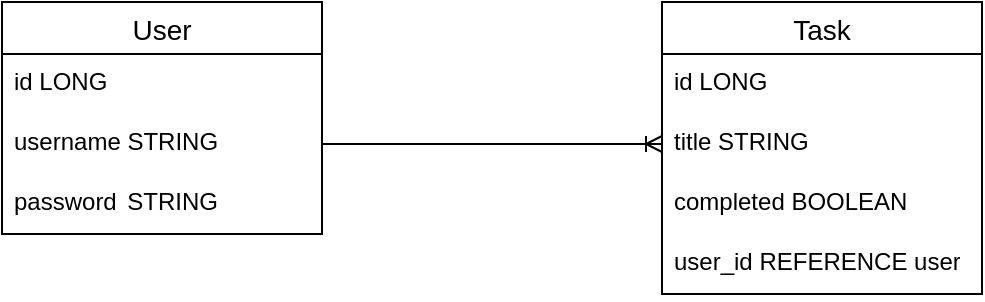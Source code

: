 <mxfile version="24.3.0" type="github">
  <diagram name="Страница — 1" id="kKKQvCC7OvV_ImpRkWtq">
    <mxGraphModel dx="1380" dy="793" grid="1" gridSize="10" guides="1" tooltips="1" connect="1" arrows="1" fold="1" page="1" pageScale="1" pageWidth="827" pageHeight="1169" math="0" shadow="0">
      <root>
        <mxCell id="0" />
        <mxCell id="1" parent="0" />
        <mxCell id="5-UbFGQCfJpY38UqSQVV-1" value="User" style="swimlane;fontStyle=0;childLayout=stackLayout;horizontal=1;startSize=26;horizontalStack=0;resizeParent=1;resizeParentMax=0;resizeLast=0;collapsible=1;marginBottom=0;align=center;fontSize=14;" vertex="1" parent="1">
          <mxGeometry x="60" y="290" width="160" height="116" as="geometry" />
        </mxCell>
        <mxCell id="5-UbFGQCfJpY38UqSQVV-2" value="id LONG" style="text;strokeColor=none;fillColor=none;spacingLeft=4;spacingRight=4;overflow=hidden;rotatable=0;points=[[0,0.5],[1,0.5]];portConstraint=eastwest;fontSize=12;whiteSpace=wrap;html=1;" vertex="1" parent="5-UbFGQCfJpY38UqSQVV-1">
          <mxGeometry y="26" width="160" height="30" as="geometry" />
        </mxCell>
        <mxCell id="5-UbFGQCfJpY38UqSQVV-3" value="username STRING" style="text;strokeColor=none;fillColor=none;spacingLeft=4;spacingRight=4;overflow=hidden;rotatable=0;points=[[0,0.5],[1,0.5]];portConstraint=eastwest;fontSize=12;whiteSpace=wrap;html=1;" vertex="1" parent="5-UbFGQCfJpY38UqSQVV-1">
          <mxGeometry y="56" width="160" height="30" as="geometry" />
        </mxCell>
        <mxCell id="5-UbFGQCfJpY38UqSQVV-4" value="password&lt;span style=&quot;white-space: pre;&quot;&gt;&#x9;&lt;/span&gt;&amp;nbsp;STRING" style="text;strokeColor=none;fillColor=none;spacingLeft=4;spacingRight=4;overflow=hidden;rotatable=0;points=[[0,0.5],[1,0.5]];portConstraint=eastwest;fontSize=12;whiteSpace=wrap;html=1;" vertex="1" parent="5-UbFGQCfJpY38UqSQVV-1">
          <mxGeometry y="86" width="160" height="30" as="geometry" />
        </mxCell>
        <mxCell id="5-UbFGQCfJpY38UqSQVV-5" value="Task" style="swimlane;fontStyle=0;childLayout=stackLayout;horizontal=1;startSize=26;horizontalStack=0;resizeParent=1;resizeParentMax=0;resizeLast=0;collapsible=1;marginBottom=0;align=center;fontSize=14;" vertex="1" parent="1">
          <mxGeometry x="390" y="290" width="160" height="146" as="geometry" />
        </mxCell>
        <mxCell id="5-UbFGQCfJpY38UqSQVV-6" value="id LONG" style="text;strokeColor=none;fillColor=none;spacingLeft=4;spacingRight=4;overflow=hidden;rotatable=0;points=[[0,0.5],[1,0.5]];portConstraint=eastwest;fontSize=12;whiteSpace=wrap;html=1;" vertex="1" parent="5-UbFGQCfJpY38UqSQVV-5">
          <mxGeometry y="26" width="160" height="30" as="geometry" />
        </mxCell>
        <mxCell id="5-UbFGQCfJpY38UqSQVV-7" value="title STRING" style="text;strokeColor=none;fillColor=none;spacingLeft=4;spacingRight=4;overflow=hidden;rotatable=0;points=[[0,0.5],[1,0.5]];portConstraint=eastwest;fontSize=12;whiteSpace=wrap;html=1;" vertex="1" parent="5-UbFGQCfJpY38UqSQVV-5">
          <mxGeometry y="56" width="160" height="30" as="geometry" />
        </mxCell>
        <mxCell id="5-UbFGQCfJpY38UqSQVV-8" value="completed BOOLEAN" style="text;strokeColor=none;fillColor=none;spacingLeft=4;spacingRight=4;overflow=hidden;rotatable=0;points=[[0,0.5],[1,0.5]];portConstraint=eastwest;fontSize=12;whiteSpace=wrap;html=1;" vertex="1" parent="5-UbFGQCfJpY38UqSQVV-5">
          <mxGeometry y="86" width="160" height="30" as="geometry" />
        </mxCell>
        <mxCell id="5-UbFGQCfJpY38UqSQVV-13" value="user_id REFERENCE user" style="text;strokeColor=none;fillColor=none;spacingLeft=4;spacingRight=4;overflow=hidden;rotatable=0;points=[[0,0.5],[1,0.5]];portConstraint=eastwest;fontSize=12;whiteSpace=wrap;html=1;" vertex="1" parent="5-UbFGQCfJpY38UqSQVV-5">
          <mxGeometry y="116" width="160" height="30" as="geometry" />
        </mxCell>
        <mxCell id="5-UbFGQCfJpY38UqSQVV-14" value="" style="edgeStyle=entityRelationEdgeStyle;fontSize=12;html=1;endArrow=ERoneToMany;rounded=0;exitX=1;exitY=0.5;exitDx=0;exitDy=0;entryX=0;entryY=0.5;entryDx=0;entryDy=0;" edge="1" parent="1" source="5-UbFGQCfJpY38UqSQVV-3" target="5-UbFGQCfJpY38UqSQVV-7">
          <mxGeometry width="100" height="100" relative="1" as="geometry">
            <mxPoint x="280" y="450" as="sourcePoint" />
            <mxPoint x="380" y="350" as="targetPoint" />
          </mxGeometry>
        </mxCell>
      </root>
    </mxGraphModel>
  </diagram>
</mxfile>
